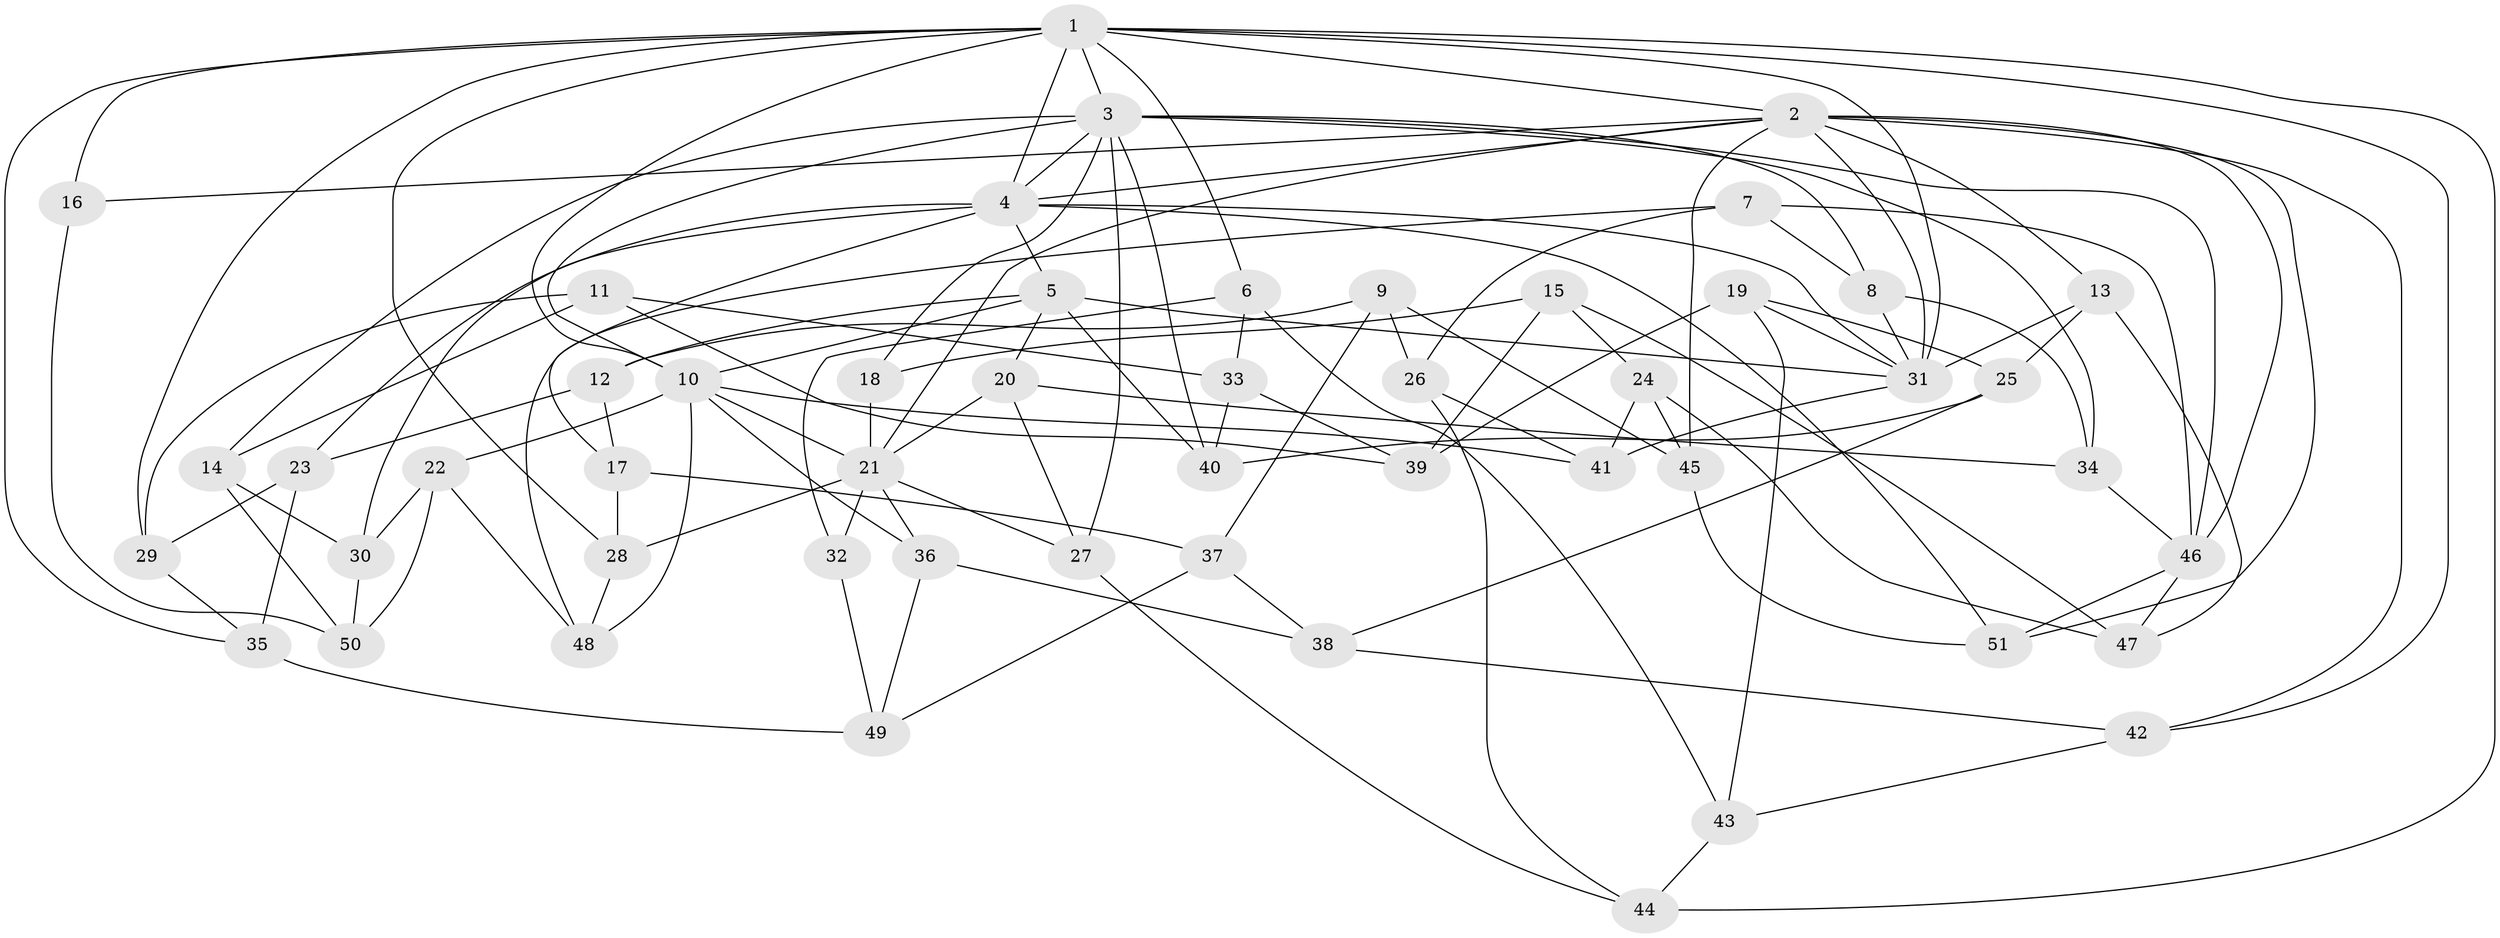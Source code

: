 // original degree distribution, {4: 1.0}
// Generated by graph-tools (version 1.1) at 2025/54/03/04/25 22:54:01]
// undirected, 51 vertices, 121 edges
graph export_dot {
  node [color=gray90,style=filled];
  1;
  2;
  3;
  4;
  5;
  6;
  7;
  8;
  9;
  10;
  11;
  12;
  13;
  14;
  15;
  16;
  17;
  18;
  19;
  20;
  21;
  22;
  23;
  24;
  25;
  26;
  27;
  28;
  29;
  30;
  31;
  32;
  33;
  34;
  35;
  36;
  37;
  38;
  39;
  40;
  41;
  42;
  43;
  44;
  45;
  46;
  47;
  48;
  49;
  50;
  51;
  1 -- 2 [weight=1.0];
  1 -- 3 [weight=1.0];
  1 -- 4 [weight=1.0];
  1 -- 6 [weight=1.0];
  1 -- 10 [weight=1.0];
  1 -- 16 [weight=1.0];
  1 -- 28 [weight=1.0];
  1 -- 29 [weight=1.0];
  1 -- 31 [weight=1.0];
  1 -- 35 [weight=1.0];
  1 -- 42 [weight=1.0];
  1 -- 44 [weight=1.0];
  2 -- 4 [weight=1.0];
  2 -- 13 [weight=1.0];
  2 -- 16 [weight=2.0];
  2 -- 21 [weight=1.0];
  2 -- 31 [weight=1.0];
  2 -- 42 [weight=1.0];
  2 -- 45 [weight=1.0];
  2 -- 46 [weight=2.0];
  2 -- 51 [weight=1.0];
  3 -- 4 [weight=1.0];
  3 -- 8 [weight=1.0];
  3 -- 10 [weight=2.0];
  3 -- 14 [weight=1.0];
  3 -- 18 [weight=1.0];
  3 -- 27 [weight=1.0];
  3 -- 34 [weight=1.0];
  3 -- 40 [weight=1.0];
  3 -- 46 [weight=2.0];
  4 -- 5 [weight=2.0];
  4 -- 17 [weight=1.0];
  4 -- 23 [weight=1.0];
  4 -- 30 [weight=1.0];
  4 -- 31 [weight=1.0];
  4 -- 51 [weight=1.0];
  5 -- 10 [weight=2.0];
  5 -- 12 [weight=1.0];
  5 -- 20 [weight=1.0];
  5 -- 31 [weight=3.0];
  5 -- 40 [weight=1.0];
  6 -- 32 [weight=1.0];
  6 -- 33 [weight=1.0];
  6 -- 43 [weight=1.0];
  7 -- 8 [weight=1.0];
  7 -- 26 [weight=1.0];
  7 -- 46 [weight=1.0];
  7 -- 48 [weight=1.0];
  8 -- 31 [weight=1.0];
  8 -- 34 [weight=1.0];
  9 -- 12 [weight=1.0];
  9 -- 26 [weight=1.0];
  9 -- 37 [weight=1.0];
  9 -- 45 [weight=1.0];
  10 -- 21 [weight=1.0];
  10 -- 22 [weight=1.0];
  10 -- 36 [weight=1.0];
  10 -- 41 [weight=1.0];
  10 -- 48 [weight=1.0];
  11 -- 14 [weight=1.0];
  11 -- 29 [weight=1.0];
  11 -- 33 [weight=1.0];
  11 -- 39 [weight=1.0];
  12 -- 17 [weight=1.0];
  12 -- 23 [weight=1.0];
  13 -- 25 [weight=1.0];
  13 -- 31 [weight=1.0];
  13 -- 47 [weight=1.0];
  14 -- 30 [weight=1.0];
  14 -- 50 [weight=1.0];
  15 -- 18 [weight=1.0];
  15 -- 24 [weight=1.0];
  15 -- 39 [weight=1.0];
  15 -- 47 [weight=1.0];
  16 -- 50 [weight=1.0];
  17 -- 28 [weight=1.0];
  17 -- 37 [weight=1.0];
  18 -- 21 [weight=2.0];
  19 -- 25 [weight=1.0];
  19 -- 31 [weight=1.0];
  19 -- 39 [weight=1.0];
  19 -- 43 [weight=1.0];
  20 -- 21 [weight=1.0];
  20 -- 27 [weight=1.0];
  20 -- 34 [weight=1.0];
  21 -- 27 [weight=1.0];
  21 -- 28 [weight=1.0];
  21 -- 32 [weight=2.0];
  21 -- 36 [weight=1.0];
  22 -- 30 [weight=1.0];
  22 -- 48 [weight=1.0];
  22 -- 50 [weight=1.0];
  23 -- 29 [weight=1.0];
  23 -- 35 [weight=1.0];
  24 -- 41 [weight=1.0];
  24 -- 45 [weight=1.0];
  24 -- 47 [weight=1.0];
  25 -- 38 [weight=1.0];
  25 -- 40 [weight=1.0];
  26 -- 41 [weight=1.0];
  26 -- 44 [weight=1.0];
  27 -- 44 [weight=1.0];
  28 -- 48 [weight=1.0];
  29 -- 35 [weight=1.0];
  30 -- 50 [weight=1.0];
  31 -- 41 [weight=1.0];
  32 -- 49 [weight=1.0];
  33 -- 39 [weight=1.0];
  33 -- 40 [weight=1.0];
  34 -- 46 [weight=1.0];
  35 -- 49 [weight=1.0];
  36 -- 38 [weight=1.0];
  36 -- 49 [weight=1.0];
  37 -- 38 [weight=1.0];
  37 -- 49 [weight=1.0];
  38 -- 42 [weight=1.0];
  42 -- 43 [weight=1.0];
  43 -- 44 [weight=1.0];
  45 -- 51 [weight=1.0];
  46 -- 47 [weight=1.0];
  46 -- 51 [weight=1.0];
}
